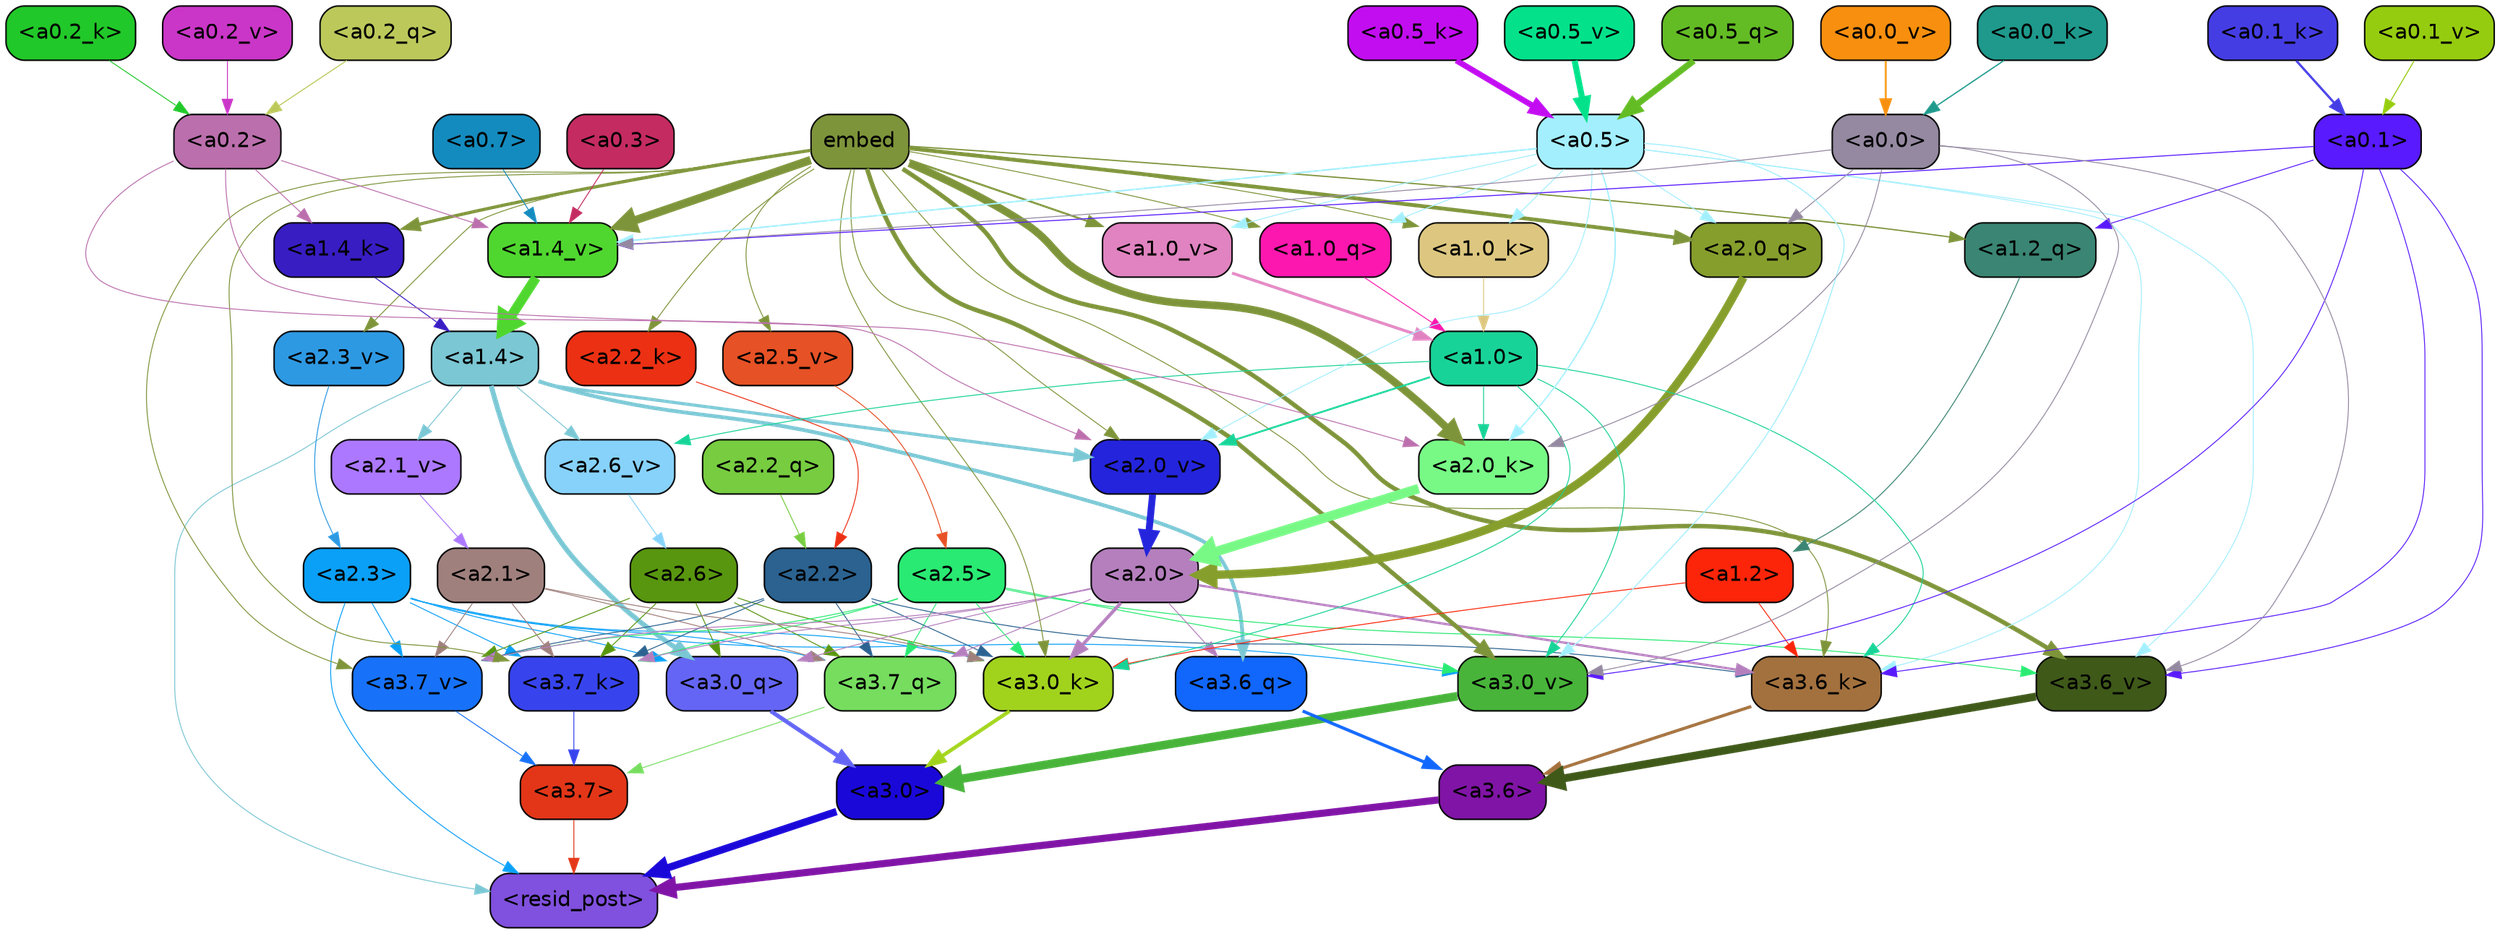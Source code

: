 strict digraph "" {
	graph [bgcolor=transparent,
		layout=dot,
		overlap=false,
		splines=true
	];
	"<a3.7>"	[color=black,
		fillcolor="#e33618",
		fontname=Helvetica,
		shape=box,
		style="filled, rounded"];
	"<resid_post>"	[color=black,
		fillcolor="#8050de",
		fontname=Helvetica,
		shape=box,
		style="filled, rounded"];
	"<a3.7>" -> "<resid_post>"	[color="#e33618",
		penwidth=0.6];
	"<a3.6>"	[color=black,
		fillcolor="#8014a6",
		fontname=Helvetica,
		shape=box,
		style="filled, rounded"];
	"<a3.6>" -> "<resid_post>"	[color="#8014a6",
		penwidth=4.753257989883423];
	"<a3.0>"	[color=black,
		fillcolor="#1a08d9",
		fontname=Helvetica,
		shape=box,
		style="filled, rounded"];
	"<a3.0>" -> "<resid_post>"	[color="#1a08d9",
		penwidth=4.90053927898407];
	"<a2.3>"	[color=black,
		fillcolor="#0aa0f8",
		fontname=Helvetica,
		shape=box,
		style="filled, rounded"];
	"<a2.3>" -> "<resid_post>"	[color="#0aa0f8",
		penwidth=0.6];
	"<a3.7_q>"	[color=black,
		fillcolor="#76dd5f",
		fontname=Helvetica,
		shape=box,
		style="filled, rounded"];
	"<a2.3>" -> "<a3.7_q>"	[color="#0aa0f8",
		penwidth=0.6];
	"<a3.0_q>"	[color=black,
		fillcolor="#6465f4",
		fontname=Helvetica,
		shape=box,
		style="filled, rounded"];
	"<a2.3>" -> "<a3.0_q>"	[color="#0aa0f8",
		penwidth=0.6];
	"<a3.7_k>"	[color=black,
		fillcolor="#3744ed",
		fontname=Helvetica,
		shape=box,
		style="filled, rounded"];
	"<a2.3>" -> "<a3.7_k>"	[color="#0aa0f8",
		penwidth=0.6];
	"<a3.0_k>"	[color=black,
		fillcolor="#a1d31d",
		fontname=Helvetica,
		shape=box,
		style="filled, rounded"];
	"<a2.3>" -> "<a3.0_k>"	[color="#0aa0f8",
		penwidth=0.6];
	"<a3.7_v>"	[color=black,
		fillcolor="#1772f9",
		fontname=Helvetica,
		shape=box,
		style="filled, rounded"];
	"<a2.3>" -> "<a3.7_v>"	[color="#0aa0f8",
		penwidth=0.6];
	"<a3.0_v>"	[color=black,
		fillcolor="#48b43a",
		fontname=Helvetica,
		shape=box,
		style="filled, rounded"];
	"<a2.3>" -> "<a3.0_v>"	[color="#0aa0f8",
		penwidth=0.6];
	"<a1.4>"	[color=black,
		fillcolor="#7bc7d4",
		fontname=Helvetica,
		shape=box,
		style="filled, rounded"];
	"<a1.4>" -> "<resid_post>"	[color="#7bc7d4",
		penwidth=0.6];
	"<a3.6_q>"	[color=black,
		fillcolor="#1166fc",
		fontname=Helvetica,
		shape=box,
		style="filled, rounded"];
	"<a1.4>" -> "<a3.6_q>"	[color="#7bc7d4",
		penwidth=2.5149343013763428];
	"<a1.4>" -> "<a3.0_q>"	[color="#7bc7d4",
		penwidth=3.2760138511657715];
	"<a2.6_v>"	[color=black,
		fillcolor="#87d2fa",
		fontname=Helvetica,
		shape=box,
		style="filled, rounded"];
	"<a1.4>" -> "<a2.6_v>"	[color="#7bc7d4",
		penwidth=0.6];
	"<a2.1_v>"	[color=black,
		fillcolor="#ac78ff",
		fontname=Helvetica,
		shape=box,
		style="filled, rounded"];
	"<a1.4>" -> "<a2.1_v>"	[color="#7bc7d4",
		penwidth=0.6];
	"<a2.0_v>"	[color=black,
		fillcolor="#2424dc",
		fontname=Helvetica,
		shape=box,
		style="filled, rounded"];
	"<a1.4>" -> "<a2.0_v>"	[color="#7bc7d4",
		penwidth=2.0870713144540787];
	"<a3.7_q>" -> "<a3.7>"	[color="#76dd5f",
		penwidth=0.6];
	"<a3.6_q>" -> "<a3.6>"	[color="#1166fc",
		penwidth=2.091020345687866];
	"<a3.0_q>" -> "<a3.0>"	[color="#6465f4",
		penwidth=2.7421876192092896];
	"<a3.7_k>" -> "<a3.7>"	[color="#3744ed",
		penwidth=0.6];
	"<a3.6_k>"	[color=black,
		fillcolor="#a3713e",
		fontname=Helvetica,
		shape=box,
		style="filled, rounded"];
	"<a3.6_k>" -> "<a3.6>"	[color="#a3713e",
		penwidth=2.048597991466522];
	"<a3.0_k>" -> "<a3.0>"	[color="#a1d31d",
		penwidth=2.476402521133423];
	"<a3.7_v>" -> "<a3.7>"	[color="#1772f9",
		penwidth=0.6];
	"<a3.6_v>"	[color=black,
		fillcolor="#3f5919",
		fontname=Helvetica,
		shape=box,
		style="filled, rounded"];
	"<a3.6_v>" -> "<a3.6>"	[color="#3f5919",
		penwidth=5.2550448179244995];
	"<a3.0_v>" -> "<a3.0>"	[color="#48b43a",
		penwidth=5.652270674705505];
	"<a2.6>"	[color=black,
		fillcolor="#58960f",
		fontname=Helvetica,
		shape=box,
		style="filled, rounded"];
	"<a2.6>" -> "<a3.7_q>"	[color="#58960f",
		penwidth=0.6];
	"<a2.6>" -> "<a3.0_q>"	[color="#58960f",
		penwidth=0.6];
	"<a2.6>" -> "<a3.7_k>"	[color="#58960f",
		penwidth=0.6];
	"<a2.6>" -> "<a3.0_k>"	[color="#58960f",
		penwidth=0.6];
	"<a2.6>" -> "<a3.7_v>"	[color="#58960f",
		penwidth=0.6];
	"<a2.5>"	[color=black,
		fillcolor="#29ea72",
		fontname=Helvetica,
		shape=box,
		style="filled, rounded"];
	"<a2.5>" -> "<a3.7_q>"	[color="#29ea72",
		penwidth=0.6];
	"<a2.5>" -> "<a3.7_k>"	[color="#29ea72",
		penwidth=0.6];
	"<a2.5>" -> "<a3.0_k>"	[color="#29ea72",
		penwidth=0.6];
	"<a2.5>" -> "<a3.7_v>"	[color="#29ea72",
		penwidth=0.6];
	"<a2.5>" -> "<a3.6_v>"	[color="#29ea72",
		penwidth=0.6];
	"<a2.5>" -> "<a3.0_v>"	[color="#29ea72",
		penwidth=0.6];
	"<a2.2>"	[color=black,
		fillcolor="#2b6290",
		fontname=Helvetica,
		shape=box,
		style="filled, rounded"];
	"<a2.2>" -> "<a3.7_q>"	[color="#2b6290",
		penwidth=0.6];
	"<a2.2>" -> "<a3.7_k>"	[color="#2b6290",
		penwidth=0.6];
	"<a2.2>" -> "<a3.6_k>"	[color="#2b6290",
		penwidth=0.6];
	"<a2.2>" -> "<a3.0_k>"	[color="#2b6290",
		penwidth=0.6];
	"<a2.2>" -> "<a3.7_v>"	[color="#2b6290",
		penwidth=0.6];
	"<a2.1>"	[color=black,
		fillcolor="#9f807d",
		fontname=Helvetica,
		shape=box,
		style="filled, rounded"];
	"<a2.1>" -> "<a3.7_q>"	[color="#9f807d",
		penwidth=0.6];
	"<a2.1>" -> "<a3.7_k>"	[color="#9f807d",
		penwidth=0.6];
	"<a2.1>" -> "<a3.0_k>"	[color="#9f807d",
		penwidth=0.6];
	"<a2.1>" -> "<a3.7_v>"	[color="#9f807d",
		penwidth=0.6];
	"<a2.0>"	[color=black,
		fillcolor="#b57fbe",
		fontname=Helvetica,
		shape=box,
		style="filled, rounded"];
	"<a2.0>" -> "<a3.7_q>"	[color="#b57fbe",
		penwidth=0.6];
	"<a2.0>" -> "<a3.6_q>"	[color="#b57fbe",
		penwidth=0.6];
	"<a2.0>" -> "<a3.0_q>"	[color="#b57fbe",
		penwidth=0.6];
	"<a2.0>" -> "<a3.7_k>"	[color="#b57fbe",
		penwidth=0.6];
	"<a2.0>" -> "<a3.6_k>"	[color="#b57fbe",
		penwidth=1.5290023684501648];
	"<a2.0>" -> "<a3.0_k>"	[color="#b57fbe",
		penwidth=2.2635570764541626];
	"<a2.0>" -> "<a3.7_v>"	[color="#b57fbe",
		penwidth=0.6];
	embed	[color=black,
		fillcolor="#7e943a",
		fontname=Helvetica,
		shape=box,
		style="filled, rounded"];
	embed -> "<a3.7_k>"	[color="#7e943a",
		penwidth=0.6];
	embed -> "<a3.6_k>"	[color="#7e943a",
		penwidth=0.6];
	embed -> "<a3.0_k>"	[color="#7e943a",
		penwidth=0.6];
	embed -> "<a3.7_v>"	[color="#7e943a",
		penwidth=0.6];
	embed -> "<a3.6_v>"	[color="#7e943a",
		penwidth=2.9556376338005066];
	embed -> "<a3.0_v>"	[color="#7e943a",
		penwidth=2.972973108291626];
	"<a2.0_q>"	[color=black,
		fillcolor="#869e2c",
		fontname=Helvetica,
		shape=box,
		style="filled, rounded"];
	embed -> "<a2.0_q>"	[color="#7e943a",
		penwidth=2.522909115999937];
	"<a2.2_k>"	[color=black,
		fillcolor="#ec3013",
		fontname=Helvetica,
		shape=box,
		style="filled, rounded"];
	embed -> "<a2.2_k>"	[color="#7e943a",
		penwidth=0.6];
	"<a2.0_k>"	[color=black,
		fillcolor="#78f986",
		fontname=Helvetica,
		shape=box,
		style="filled, rounded"];
	embed -> "<a2.0_k>"	[color="#7e943a",
		penwidth=5.094568967819214];
	"<a2.5_v>"	[color=black,
		fillcolor="#e65125",
		fontname=Helvetica,
		shape=box,
		style="filled, rounded"];
	embed -> "<a2.5_v>"	[color="#7e943a",
		penwidth=0.6];
	"<a2.3_v>"	[color=black,
		fillcolor="#2e99e3",
		fontname=Helvetica,
		shape=box,
		style="filled, rounded"];
	embed -> "<a2.3_v>"	[color="#7e943a",
		penwidth=0.6];
	embed -> "<a2.0_v>"	[color="#7e943a",
		penwidth=0.6];
	"<a1.2_q>"	[color=black,
		fillcolor="#3a8573",
		fontname=Helvetica,
		shape=box,
		style="filled, rounded"];
	embed -> "<a1.2_q>"	[color="#7e943a",
		penwidth=0.8520002365112305];
	"<a1.0_q>"	[color=black,
		fillcolor="#fc17ae",
		fontname=Helvetica,
		shape=box,
		style="filled, rounded"];
	embed -> "<a1.0_q>"	[color="#7e943a",
		penwidth=0.6];
	"<a1.4_k>"	[color=black,
		fillcolor="#381dc3",
		fontname=Helvetica,
		shape=box,
		style="filled, rounded"];
	embed -> "<a1.4_k>"	[color="#7e943a",
		penwidth=2.115079402923584];
	"<a1.0_k>"	[color=black,
		fillcolor="#ddc780",
		fontname=Helvetica,
		shape=box,
		style="filled, rounded"];
	embed -> "<a1.0_k>"	[color="#7e943a",
		penwidth=0.6];
	"<a1.4_v>"	[color=black,
		fillcolor="#50d72f",
		fontname=Helvetica,
		shape=box,
		style="filled, rounded"];
	embed -> "<a1.4_v>"	[color="#7e943a",
		penwidth=5.504090070724487];
	"<a1.0_v>"	[color=black,
		fillcolor="#e083c0",
		fontname=Helvetica,
		shape=box,
		style="filled, rounded"];
	embed -> "<a1.0_v>"	[color="#7e943a",
		penwidth=1.2935692071914673];
	"<a1.2>"	[color=black,
		fillcolor="#fc2509",
		fontname=Helvetica,
		shape=box,
		style="filled, rounded"];
	"<a1.2>" -> "<a3.6_k>"	[color="#fc2509",
		penwidth=0.6];
	"<a1.2>" -> "<a3.0_k>"	[color="#fc2509",
		penwidth=0.6];
	"<a1.0>"	[color=black,
		fillcolor="#18d397",
		fontname=Helvetica,
		shape=box,
		style="filled, rounded"];
	"<a1.0>" -> "<a3.6_k>"	[color="#18d397",
		penwidth=0.6];
	"<a1.0>" -> "<a3.0_k>"	[color="#18d397",
		penwidth=0.6];
	"<a1.0>" -> "<a3.0_v>"	[color="#18d397",
		penwidth=0.6];
	"<a1.0>" -> "<a2.0_k>"	[color="#18d397",
		penwidth=0.6];
	"<a1.0>" -> "<a2.6_v>"	[color="#18d397",
		penwidth=0.6];
	"<a1.0>" -> "<a2.0_v>"	[color="#18d397",
		penwidth=1.2152502536773682];
	"<a0.5>"	[color=black,
		fillcolor="#a3effe",
		fontname=Helvetica,
		shape=box,
		style="filled, rounded"];
	"<a0.5>" -> "<a3.6_k>"	[color="#a3effe",
		penwidth=0.6];
	"<a0.5>" -> "<a3.6_v>"	[color="#a3effe",
		penwidth=0.6];
	"<a0.5>" -> "<a3.0_v>"	[color="#a3effe",
		penwidth=0.6790935099124908];
	"<a0.5>" -> "<a2.0_q>"	[color="#a3effe",
		penwidth=0.6];
	"<a0.5>" -> "<a2.0_k>"	[color="#a3effe",
		penwidth=0.8835153579711914];
	"<a0.5>" -> "<a2.0_v>"	[color="#a3effe",
		penwidth=0.6];
	"<a0.5>" -> "<a1.0_q>"	[color="#a3effe",
		penwidth=0.6];
	"<a0.5>" -> "<a1.0_k>"	[color="#a3effe",
		penwidth=0.6];
	"<a0.5>" -> "<a1.4_v>"	[color="#a3effe",
		penwidth=1.022335171699524];
	"<a0.5>" -> "<a1.0_v>"	[color="#a3effe",
		penwidth=0.6];
	"<a0.1>"	[color=black,
		fillcolor="#591afd",
		fontname=Helvetica,
		shape=box,
		style="filled, rounded"];
	"<a0.1>" -> "<a3.6_k>"	[color="#591afd",
		penwidth=0.6];
	"<a0.1>" -> "<a3.6_v>"	[color="#591afd",
		penwidth=0.6];
	"<a0.1>" -> "<a3.0_v>"	[color="#591afd",
		penwidth=0.6];
	"<a0.1>" -> "<a1.2_q>"	[color="#591afd",
		penwidth=0.6];
	"<a0.1>" -> "<a1.4_v>"	[color="#591afd",
		penwidth=0.6438122987747192];
	"<a0.0>"	[color=black,
		fillcolor="#9489a0",
		fontname=Helvetica,
		shape=box,
		style="filled, rounded"];
	"<a0.0>" -> "<a3.6_v>"	[color="#9489a0",
		penwidth=0.6];
	"<a0.0>" -> "<a3.0_v>"	[color="#9489a0",
		penwidth=0.6];
	"<a0.0>" -> "<a2.0_q>"	[color="#9489a0",
		penwidth=0.6];
	"<a0.0>" -> "<a2.0_k>"	[color="#9489a0",
		penwidth=0.6];
	"<a0.0>" -> "<a1.4_v>"	[color="#9489a0",
		penwidth=0.6];
	"<a2.2_q>"	[color=black,
		fillcolor="#77cc40",
		fontname=Helvetica,
		shape=box,
		style="filled, rounded"];
	"<a2.2_q>" -> "<a2.2>"	[color="#77cc40",
		penwidth=0.6];
	"<a2.0_q>" -> "<a2.0>"	[color="#869e2c",
		penwidth=5.557696580886841];
	"<a2.2_k>" -> "<a2.2>"	[color="#ec3013",
		penwidth=0.6];
	"<a2.0_k>" -> "<a2.0>"	[color="#78f986",
		penwidth=6.320472955703735];
	"<a2.6_v>" -> "<a2.6>"	[color="#87d2fa",
		penwidth=0.6];
	"<a2.5_v>" -> "<a2.5>"	[color="#e65125",
		penwidth=0.6];
	"<a2.3_v>" -> "<a2.3>"	[color="#2e99e3",
		penwidth=0.6];
	"<a2.1_v>" -> "<a2.1>"	[color="#ac78ff",
		penwidth=0.6];
	"<a2.0_v>" -> "<a2.0>"	[color="#2424dc",
		penwidth=4.611755967140198];
	"<a0.2>"	[color=black,
		fillcolor="#bb6fad",
		fontname=Helvetica,
		shape=box,
		style="filled, rounded"];
	"<a0.2>" -> "<a2.0_k>"	[color="#bb6fad",
		penwidth=0.6];
	"<a0.2>" -> "<a2.0_v>"	[color="#bb6fad",
		penwidth=0.6];
	"<a0.2>" -> "<a1.4_k>"	[color="#bb6fad",
		penwidth=0.6];
	"<a0.2>" -> "<a1.4_v>"	[color="#bb6fad",
		penwidth=0.6];
	"<a1.2_q>" -> "<a1.2>"	[color="#3a8573",
		penwidth=0.6145738363265991];
	"<a1.0_q>" -> "<a1.0>"	[color="#fc17ae",
		penwidth=0.6];
	"<a1.4_k>" -> "<a1.4>"	[color="#381dc3",
		penwidth=0.6];
	"<a1.0_k>" -> "<a1.0>"	[color="#ddc780",
		penwidth=0.6];
	"<a1.4_v>" -> "<a1.4>"	[color="#50d72f",
		penwidth=6.5241758823394775];
	"<a1.0_v>" -> "<a1.0>"	[color="#e083c0",
		penwidth=1.8809151649475098];
	"<a0.7>"	[color=black,
		fillcolor="#148bbf",
		fontname=Helvetica,
		shape=box,
		style="filled, rounded"];
	"<a0.7>" -> "<a1.4_v>"	[color="#148bbf",
		penwidth=0.6];
	"<a0.3>"	[color=black,
		fillcolor="#c42b60",
		fontname=Helvetica,
		shape=box,
		style="filled, rounded"];
	"<a0.3>" -> "<a1.4_v>"	[color="#c42b60",
		penwidth=0.6];
	"<a0.5_q>"	[color=black,
		fillcolor="#63bc24",
		fontname=Helvetica,
		shape=box,
		style="filled, rounded"];
	"<a0.5_q>" -> "<a0.5>"	[color="#63bc24",
		penwidth=4.2370394468307495];
	"<a0.2_q>"	[color=black,
		fillcolor="#bcc95a",
		fontname=Helvetica,
		shape=box,
		style="filled, rounded"];
	"<a0.2_q>" -> "<a0.2>"	[color="#bcc95a",
		penwidth=0.6822714805603027];
	"<a0.5_k>"	[color=black,
		fillcolor="#c20df1",
		fontname=Helvetica,
		shape=box,
		style="filled, rounded"];
	"<a0.5_k>" -> "<a0.5>"	[color="#c20df1",
		penwidth=3.8599258065223694];
	"<a0.2_k>"	[color=black,
		fillcolor="#21c829",
		fontname=Helvetica,
		shape=box,
		style="filled, rounded"];
	"<a0.2_k>" -> "<a0.2>"	[color="#21c829",
		penwidth=0.6];
	"<a0.1_k>"	[color=black,
		fillcolor="#453de4",
		fontname=Helvetica,
		shape=box,
		style="filled, rounded"];
	"<a0.1_k>" -> "<a0.1>"	[color="#453de4",
		penwidth=1.5140717029571533];
	"<a0.0_k>"	[color=black,
		fillcolor="#1e998c",
		fontname=Helvetica,
		shape=box,
		style="filled, rounded"];
	"<a0.0_k>" -> "<a0.0>"	[color="#1e998c",
		penwidth=0.8258748054504395];
	"<a0.5_v>"	[color=black,
		fillcolor="#03e28b",
		fontname=Helvetica,
		shape=box,
		style="filled, rounded"];
	"<a0.5_v>" -> "<a0.5>"	[color="#03e28b",
		penwidth=4.0173709988594055];
	"<a0.2_v>"	[color=black,
		fillcolor="#ca36c7",
		fontname=Helvetica,
		shape=box,
		style="filled, rounded"];
	"<a0.2_v>" -> "<a0.2>"	[color="#ca36c7",
		penwidth=0.6];
	"<a0.1_v>"	[color=black,
		fillcolor="#96cc10",
		fontname=Helvetica,
		shape=box,
		style="filled, rounded"];
	"<a0.1_v>" -> "<a0.1>"	[color="#96cc10",
		penwidth=0.6690568923950195];
	"<a0.0_v>"	[color=black,
		fillcolor="#f88f0e",
		fontname=Helvetica,
		shape=box,
		style="filled, rounded"];
	"<a0.0_v>" -> "<a0.0>"	[color="#f88f0e",
		penwidth=1.2524418830871582];
}
